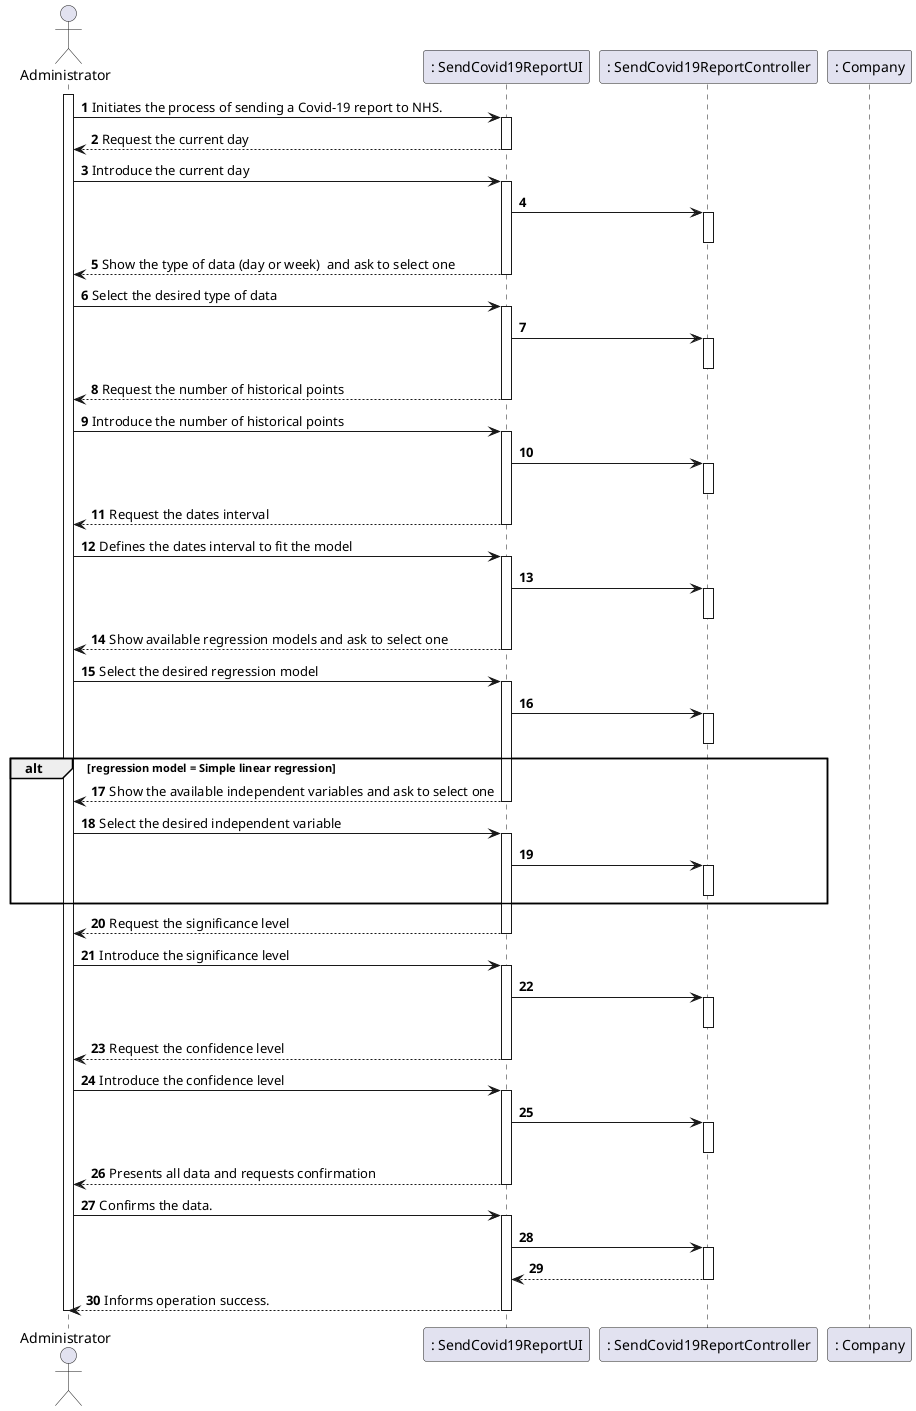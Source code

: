@startuml
autonumber
'hide footbox
actor "Administrator" as ADMIN

participant ": SendCovid19ReportUI" as UI
participant ": SendCovid19ReportController" as CTRL
participant ": Company" as COMP

activate ADMIN
ADMIN -> UI : Initiates the process of sending a Covid-19 report to NHS.
activate UI
UI --> ADMIN : Request the current day
deactivate UI

ADMIN -> UI : Introduce the current day
activate UI
UI -> CTRL :
activate CTRL
deactivate CTRL
UI --> ADMIN : Show the type of data (day or week)  and ask to select one
deactivate UI

ADMIN -> UI : Select the desired type of data
activate UI
UI -> CTRL :
activate CTRL
deactivate CTRL
UI --> ADMIN : Request the number of historical points
deactivate UI

ADMIN -> UI : Introduce the number of historical points
activate UI
UI -> CTRL :
activate CTRL
deactivate CTRL
UI --> ADMIN : Request the dates interval
deactivate UI

ADMIN -> UI : Defines the dates interval to fit the model
activate UI
UI -> CTRL :
activate CTRL
deactivate CTRL
UI --> ADMIN : Show available regression models and ask to select one
deactivate UI

ADMIN-> UI : Select the desired regression model
activate UI
UI -> CTRL :
activate CTRL
deactivate CTRL
alt regression model = Simple linear regression
UI --> ADMIN : Show the available independent variables and ask to select one
deactivate UI
ADMIN-> UI : Select the desired independent variable
activate UI
UI -> CTRL :
activate CTRL
deactivate CTRL
end

UI --> ADMIN : Request the significance level
deactivate UI

ADMIN -> UI : Introduce the significance level
activate UI
UI -> CTRL :
activate CTRL
deactivate CTRL
UI --> ADMIN : Request the confidence level
deactivate UI

ADMIN -> UI : Introduce the confidence level
activate UI
UI -> CTRL :
activate CTRL
deactivate CTRL
UI --> ADMIN :  Presents all data and requests confirmation
deactivate UI

ADMIN -> UI : Confirms the data.
activate UI
UI -> CTRL :
activate CTRL
CTRL --> UI :
deactivate CTRL
UI --> ADMIN : Informs operation success.
deactivate UI

deactivate ADMIN

@enduml